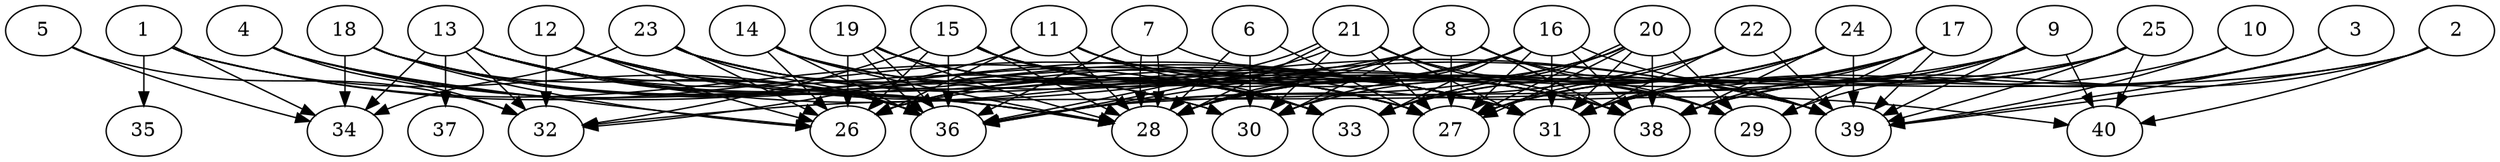 // DAG automatically generated by daggen at Thu Oct  3 14:06:48 2019
// ./daggen --dot -n 40 --ccr 0.3 --fat 0.9 --regular 0.9 --density 0.7 --mindata 5242880 --maxdata 52428800 
digraph G {
  1 [size="80967680", alpha="0.15", expect_size="24290304"] 
  1 -> 27 [size ="24290304"]
  1 -> 33 [size ="24290304"]
  1 -> 34 [size ="24290304"]
  1 -> 35 [size ="24290304"]
  1 -> 36 [size ="24290304"]
  2 [size="106806613", alpha="0.14", expect_size="32041984"] 
  2 -> 26 [size ="32041984"]
  2 -> 38 [size ="32041984"]
  2 -> 39 [size ="32041984"]
  2 -> 40 [size ="32041984"]
  3 [size="147933867", alpha="0.09", expect_size="44380160"] 
  3 -> 31 [size ="44380160"]
  3 -> 38 [size ="44380160"]
  3 -> 39 [size ="44380160"]
  4 [size="84858880", alpha="0.08", expect_size="25457664"] 
  4 -> 26 [size ="25457664"]
  4 -> 28 [size ="25457664"]
  4 -> 31 [size ="25457664"]
  4 -> 32 [size ="25457664"]
  5 [size="120832000", alpha="0.15", expect_size="36249600"] 
  5 -> 32 [size ="36249600"]
  5 -> 34 [size ="36249600"]
  6 [size="54480213", alpha="0.19", expect_size="16344064"] 
  6 -> 27 [size ="16344064"]
  6 -> 28 [size ="16344064"]
  6 -> 30 [size ="16344064"]
  7 [size="115927040", alpha="0.02", expect_size="34778112"] 
  7 -> 28 [size ="34778112"]
  7 -> 28 [size ="34778112"]
  7 -> 36 [size ="34778112"]
  7 -> 40 [size ="34778112"]
  8 [size="66205013", alpha="0.04", expect_size="19861504"] 
  8 -> 26 [size ="19861504"]
  8 -> 27 [size ="19861504"]
  8 -> 28 [size ="19861504"]
  8 -> 29 [size ="19861504"]
  8 -> 30 [size ="19861504"]
  8 -> 36 [size ="19861504"]
  8 -> 38 [size ="19861504"]
  8 -> 39 [size ="19861504"]
  9 [size="163717120", alpha="0.11", expect_size="49115136"] 
  9 -> 27 [size ="49115136"]
  9 -> 29 [size ="49115136"]
  9 -> 32 [size ="49115136"]
  9 -> 33 [size ="49115136"]
  9 -> 39 [size ="49115136"]
  9 -> 40 [size ="49115136"]
  10 [size="126713173", alpha="0.16", expect_size="38013952"] 
  10 -> 31 [size ="38013952"]
  10 -> 39 [size ="38013952"]
  11 [size="93358080", alpha="0.11", expect_size="28007424"] 
  11 -> 26 [size ="28007424"]
  11 -> 28 [size ="28007424"]
  11 -> 32 [size ="28007424"]
  11 -> 33 [size ="28007424"]
  11 -> 38 [size ="28007424"]
  11 -> 39 [size ="28007424"]
  12 [size="54060373", alpha="0.01", expect_size="16218112"] 
  12 -> 26 [size ="16218112"]
  12 -> 28 [size ="16218112"]
  12 -> 31 [size ="16218112"]
  12 -> 32 [size ="16218112"]
  12 -> 36 [size ="16218112"]
  12 -> 39 [size ="16218112"]
  13 [size="165307733", alpha="0.07", expect_size="49592320"] 
  13 -> 27 [size ="49592320"]
  13 -> 28 [size ="49592320"]
  13 -> 30 [size ="49592320"]
  13 -> 31 [size ="49592320"]
  13 -> 32 [size ="49592320"]
  13 -> 34 [size ="49592320"]
  13 -> 36 [size ="49592320"]
  13 -> 37 [size ="49592320"]
  13 -> 39 [size ="49592320"]
  14 [size="81612800", alpha="0.17", expect_size="24483840"] 
  14 -> 26 [size ="24483840"]
  14 -> 28 [size ="24483840"]
  14 -> 33 [size ="24483840"]
  14 -> 36 [size ="24483840"]
  14 -> 38 [size ="24483840"]
  15 [size="141509973", alpha="0.12", expect_size="42452992"] 
  15 -> 26 [size ="42452992"]
  15 -> 28 [size ="42452992"]
  15 -> 29 [size ="42452992"]
  15 -> 31 [size ="42452992"]
  15 -> 32 [size ="42452992"]
  15 -> 33 [size ="42452992"]
  15 -> 36 [size ="42452992"]
  15 -> 38 [size ="42452992"]
  16 [size="105062400", alpha="0.03", expect_size="31518720"] 
  16 -> 26 [size ="31518720"]
  16 -> 27 [size ="31518720"]
  16 -> 28 [size ="31518720"]
  16 -> 30 [size ="31518720"]
  16 -> 31 [size ="31518720"]
  16 -> 33 [size ="31518720"]
  16 -> 38 [size ="31518720"]
  16 -> 39 [size ="31518720"]
  17 [size="98624853", alpha="0.18", expect_size="29587456"] 
  17 -> 27 [size ="29587456"]
  17 -> 28 [size ="29587456"]
  17 -> 29 [size ="29587456"]
  17 -> 31 [size ="29587456"]
  17 -> 38 [size ="29587456"]
  17 -> 39 [size ="29587456"]
  18 [size="112407893", alpha="0.12", expect_size="33722368"] 
  18 -> 26 [size ="33722368"]
  18 -> 27 [size ="33722368"]
  18 -> 28 [size ="33722368"]
  18 -> 31 [size ="33722368"]
  18 -> 34 [size ="33722368"]
  18 -> 36 [size ="33722368"]
  19 [size="145722027", alpha="0.11", expect_size="43716608"] 
  19 -> 26 [size ="43716608"]
  19 -> 27 [size ="43716608"]
  19 -> 28 [size ="43716608"]
  19 -> 31 [size ="43716608"]
  19 -> 36 [size ="43716608"]
  19 -> 36 [size ="43716608"]
  19 -> 38 [size ="43716608"]
  20 [size="72246613", alpha="0.06", expect_size="21673984"] 
  20 -> 27 [size ="21673984"]
  20 -> 27 [size ="21673984"]
  20 -> 28 [size ="21673984"]
  20 -> 29 [size ="21673984"]
  20 -> 31 [size ="21673984"]
  20 -> 33 [size ="21673984"]
  20 -> 36 [size ="21673984"]
  20 -> 38 [size ="21673984"]
  21 [size="41642667", alpha="0.08", expect_size="12492800"] 
  21 -> 27 [size ="12492800"]
  21 -> 28 [size ="12492800"]
  21 -> 29 [size ="12492800"]
  21 -> 30 [size ="12492800"]
  21 -> 31 [size ="12492800"]
  21 -> 36 [size ="12492800"]
  21 -> 36 [size ="12492800"]
  21 -> 38 [size ="12492800"]
  22 [size="131454293", alpha="0.02", expect_size="39436288"] 
  22 -> 27 [size ="39436288"]
  22 -> 31 [size ="39436288"]
  22 -> 36 [size ="39436288"]
  22 -> 39 [size ="39436288"]
  23 [size="136195413", alpha="0.12", expect_size="40858624"] 
  23 -> 26 [size ="40858624"]
  23 -> 30 [size ="40858624"]
  23 -> 31 [size ="40858624"]
  23 -> 33 [size ="40858624"]
  23 -> 34 [size ="40858624"]
  23 -> 36 [size ="40858624"]
  23 -> 38 [size ="40858624"]
  24 [size="31481173", alpha="0.11", expect_size="9444352"] 
  24 -> 28 [size ="9444352"]
  24 -> 30 [size ="9444352"]
  24 -> 31 [size ="9444352"]
  24 -> 33 [size ="9444352"]
  24 -> 38 [size ="9444352"]
  24 -> 39 [size ="9444352"]
  25 [size="163546453", alpha="0.03", expect_size="49063936"] 
  25 -> 27 [size ="49063936"]
  25 -> 31 [size ="49063936"]
  25 -> 36 [size ="49063936"]
  25 -> 38 [size ="49063936"]
  25 -> 39 [size ="49063936"]
  25 -> 40 [size ="49063936"]
  26 [size="104485547", alpha="0.20", expect_size="31345664"] 
  27 [size="126088533", alpha="0.09", expect_size="37826560"] 
  28 [size="111370240", alpha="0.04", expect_size="33411072"] 
  29 [size="50599253", alpha="0.18", expect_size="15179776"] 
  30 [size="139264000", alpha="0.06", expect_size="41779200"] 
  31 [size="25808213", alpha="0.04", expect_size="7742464"] 
  32 [size="88296107", alpha="0.06", expect_size="26488832"] 
  33 [size="101492053", alpha="0.07", expect_size="30447616"] 
  34 [size="38567253", alpha="0.16", expect_size="11570176"] 
  35 [size="124194133", alpha="0.01", expect_size="37258240"] 
  36 [size="147159040", alpha="0.17", expect_size="44147712"] 
  37 [size="144465920", alpha="0.04", expect_size="43339776"] 
  38 [size="57279147", alpha="0.02", expect_size="17183744"] 
  39 [size="91617280", alpha="0.17", expect_size="27485184"] 
  40 [size="79148373", alpha="0.19", expect_size="23744512"] 
}
